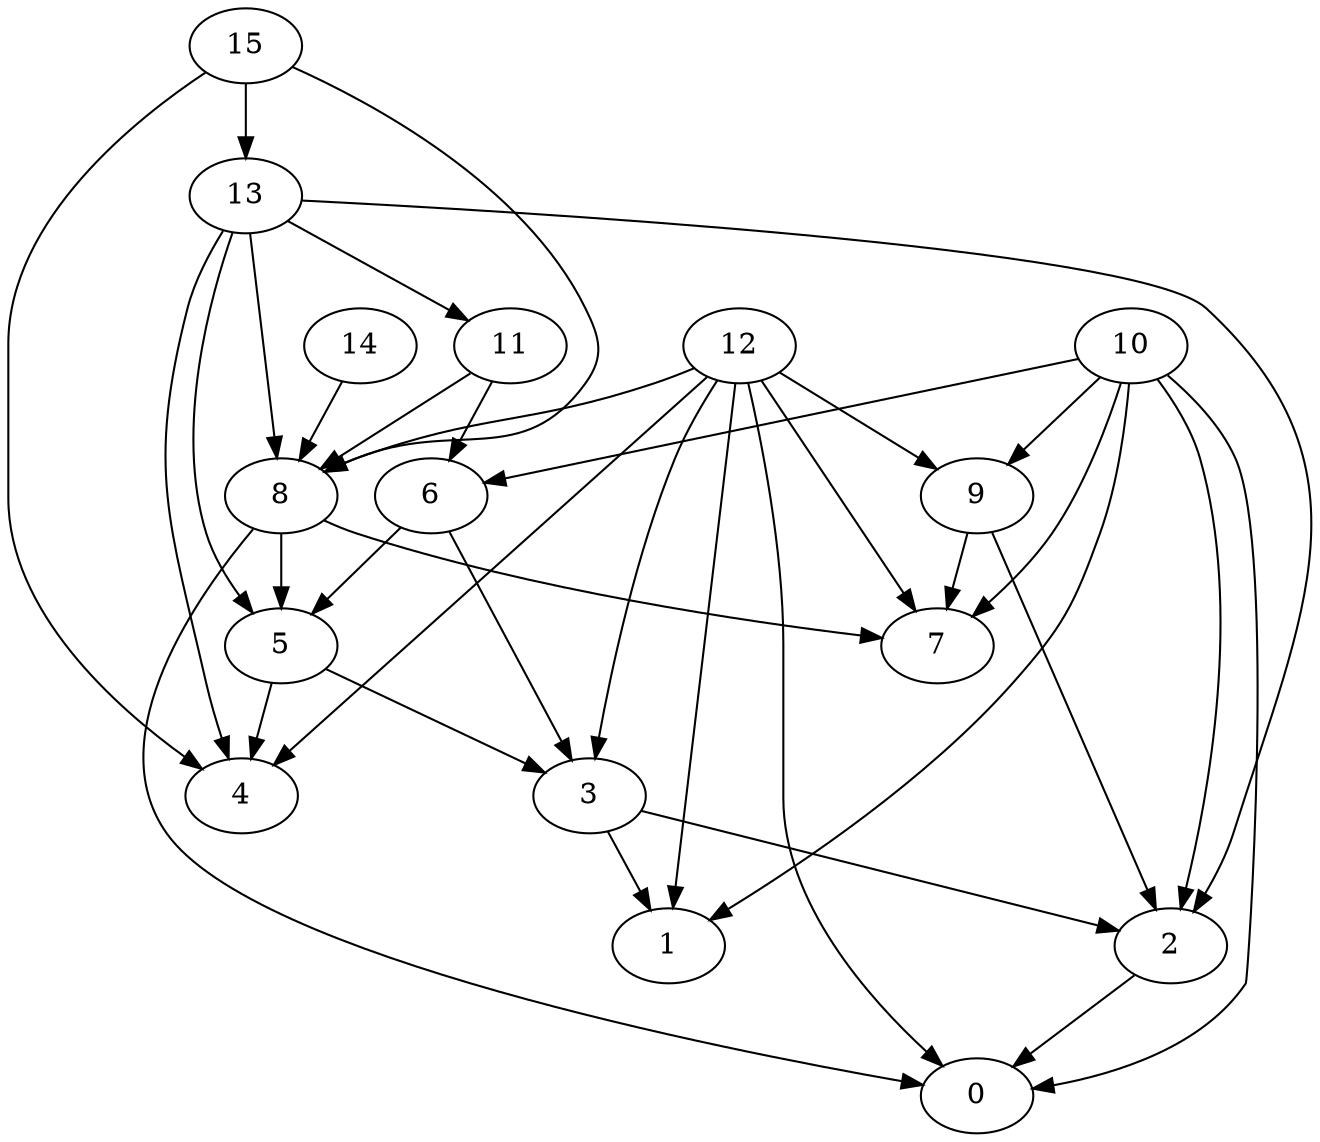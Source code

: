 digraph "Random_Nodes_16_Density_2.25_CCR_1.00_WeightType_Random#1" {
	graph ["Duplicate states"=0,
		GraphType=Random,
		"Max states in OPEN"=0,
		Modes="120000ms; topo-ordered tasks, ; Pruning: task equivalence, fixed order ready list, ; F-value: ; Optimisation: best schedule length (\
SL) optimisation on equal, ",
		NumberOfTasks=16,
		"Pruned using list schedule length"=3858,
		"States removed from OPEN"=0,
		TargetSystem="Homogeneous-2",
		"Time to schedule (ms)"=226,
		"Total idle time"=7,
		"Total schedule length"=122,
		"Total sequential time"=228,
		"Total states created"=9269
	];
	15	["Finish time"=15,
		Processor=0,
		"Start time"=0,
		Weight=15];
	13	["Finish time"=30,
		Processor=0,
		"Start time"=15,
		Weight=15];
	15 -> 13	[Weight=2];
	8	["Finish time"=63,
		Processor=1,
		"Start time"=43,
		Weight=20];
	15 -> 8	[Weight=9];
	4	["Finish time"=107,
		Processor=0,
		"Start time"=85,
		Weight=22];
	15 -> 4	[Weight=10];
	11	["Finish time"=41,
		Processor=0,
		"Start time"=30,
		Weight=11];
	13 -> 11	[Weight=5];
	13 -> 8	[Weight=8];
	5	["Finish time"=76,
		Processor=1,
		"Start time"=69,
		Weight=7];
	13 -> 5	[Weight=6];
	2	["Finish time"=109,
		Processor=1,
		"Start time"=96,
		Weight=13];
	13 -> 2	[Weight=5];
	13 -> 4	[Weight=8];
	14	["Finish time"=42,
		Processor=1,
		"Start time"=20,
		Weight=22];
	14 -> 8	[Weight=5];
	10	["Finish time"=20,
		Processor=1,
		"Start time"=9,
		Weight=11];
	6	["Finish time"=59,
		Processor=0,
		"Start time"=41,
		Weight=18];
	10 -> 6	[Weight=9];
	9	["Finish time"=74,
		Processor=0,
		"Start time"=59,
		Weight=15];
	10 -> 9	[Weight=6];
	10 -> 2	[Weight=4];
	1	["Finish time"=122,
		Processor=0,
		"Start time"=107,
		Weight=15];
	10 -> 1	[Weight=8];
	7	["Finish time"=85,
		Processor=0,
		"Start time"=74,
		Weight=11];
	10 -> 7	[Weight=5];
	0	["Finish time"=113,
		Processor=1,
		"Start time"=109,
		Weight=4];
	10 -> 0	[Weight=2];
	11 -> 6	[Weight=9];
	11 -> 8	[Weight=2];
	12	["Finish time"=9,
		Processor=1,
		"Start time"=0,
		Weight=9];
	12 -> 8	[Weight=2];
	3	["Finish time"=96,
		Processor=1,
		"Start time"=76,
		Weight=20];
	12 -> 3	[Weight=5];
	12 -> 9	[Weight=5];
	12 -> 4	[Weight=8];
	12 -> 1	[Weight=8];
	12 -> 7	[Weight=2];
	12 -> 0	[Weight=6];
	6 -> 5	[Weight=10];
	6 -> 3	[Weight=6];
	8 -> 5	[Weight=8];
	8 -> 7	[Weight=9];
	8 -> 0	[Weight=6];
	5 -> 3	[Weight=3];
	5 -> 4	[Weight=9];
	3 -> 2	[Weight=9];
	3 -> 1	[Weight=6];
	9 -> 2	[Weight=7];
	9 -> 7	[Weight=9];
	2 -> 0	[Weight=8];
}
